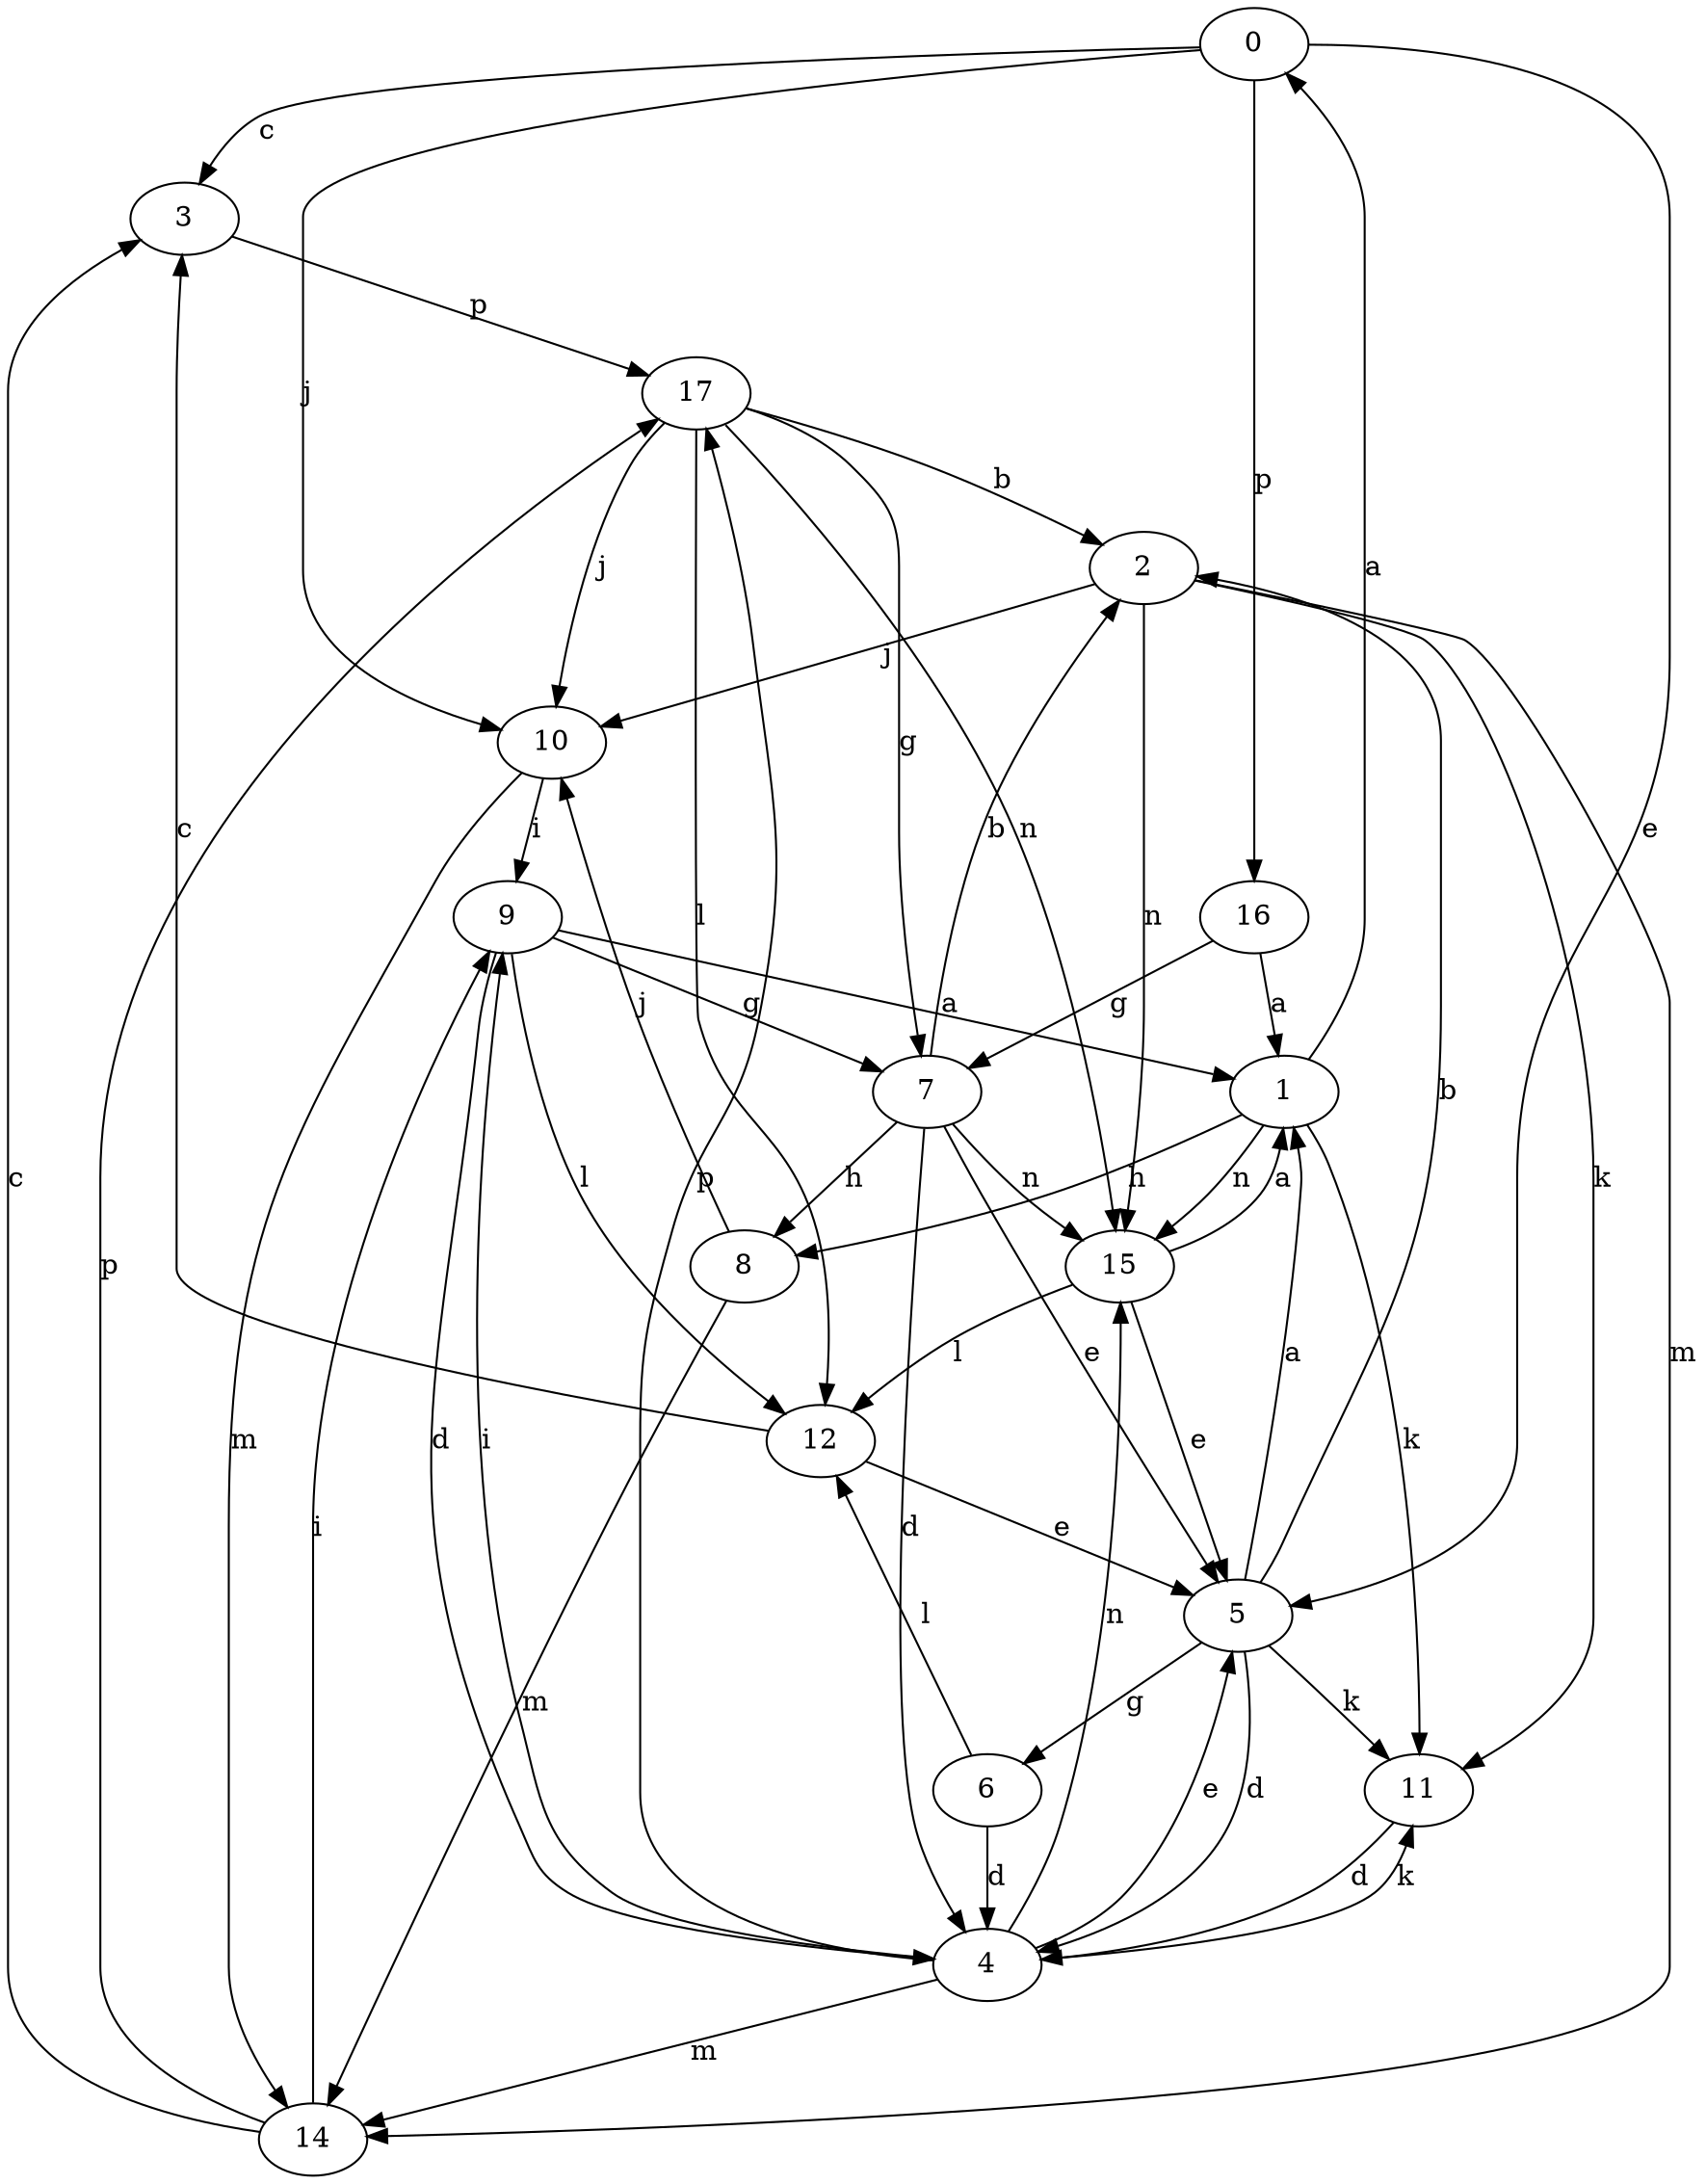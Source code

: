 strict digraph  {
0;
1;
2;
3;
4;
5;
6;
7;
8;
9;
10;
11;
12;
14;
15;
16;
17;
0 -> 3  [label=c];
0 -> 5  [label=e];
0 -> 10  [label=j];
0 -> 16  [label=p];
1 -> 0  [label=a];
1 -> 8  [label=h];
1 -> 11  [label=k];
1 -> 15  [label=n];
2 -> 10  [label=j];
2 -> 11  [label=k];
2 -> 14  [label=m];
2 -> 15  [label=n];
3 -> 17  [label=p];
4 -> 5  [label=e];
4 -> 9  [label=i];
4 -> 11  [label=k];
4 -> 14  [label=m];
4 -> 15  [label=n];
4 -> 17  [label=p];
5 -> 1  [label=a];
5 -> 2  [label=b];
5 -> 4  [label=d];
5 -> 6  [label=g];
5 -> 11  [label=k];
6 -> 4  [label=d];
6 -> 12  [label=l];
7 -> 2  [label=b];
7 -> 4  [label=d];
7 -> 5  [label=e];
7 -> 8  [label=h];
7 -> 15  [label=n];
8 -> 10  [label=j];
8 -> 14  [label=m];
9 -> 1  [label=a];
9 -> 4  [label=d];
9 -> 7  [label=g];
9 -> 12  [label=l];
10 -> 9  [label=i];
10 -> 14  [label=m];
11 -> 4  [label=d];
12 -> 3  [label=c];
12 -> 5  [label=e];
14 -> 3  [label=c];
14 -> 9  [label=i];
14 -> 17  [label=p];
15 -> 1  [label=a];
15 -> 5  [label=e];
15 -> 12  [label=l];
16 -> 1  [label=a];
16 -> 7  [label=g];
17 -> 2  [label=b];
17 -> 7  [label=g];
17 -> 10  [label=j];
17 -> 12  [label=l];
17 -> 15  [label=n];
}
